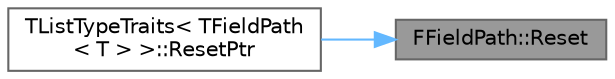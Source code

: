 digraph "FFieldPath::Reset"
{
 // INTERACTIVE_SVG=YES
 // LATEX_PDF_SIZE
  bgcolor="transparent";
  edge [fontname=Helvetica,fontsize=10,labelfontname=Helvetica,labelfontsize=10];
  node [fontname=Helvetica,fontsize=10,shape=box,height=0.2,width=0.4];
  rankdir="RL";
  Node1 [id="Node000001",label="FFieldPath::Reset",height=0.2,width=0.4,color="gray40", fillcolor="grey60", style="filled", fontcolor="black",tooltip="Reset the weak pointer back to the NULL state."];
  Node1 -> Node2 [id="edge1_Node000001_Node000002",dir="back",color="steelblue1",style="solid",tooltip=" "];
  Node2 [id="Node000002",label="TListTypeTraits\< TFieldPath\l\< T \> \>::ResetPtr",height=0.2,width=0.4,color="grey40", fillcolor="white", style="filled",URL="$de/de5/structTListTypeTraits_3_01TFieldPath_3_01T_01_4_01_4.html#ab8b833f7e64f4b96153b6d42361991c5",tooltip=" "];
}
